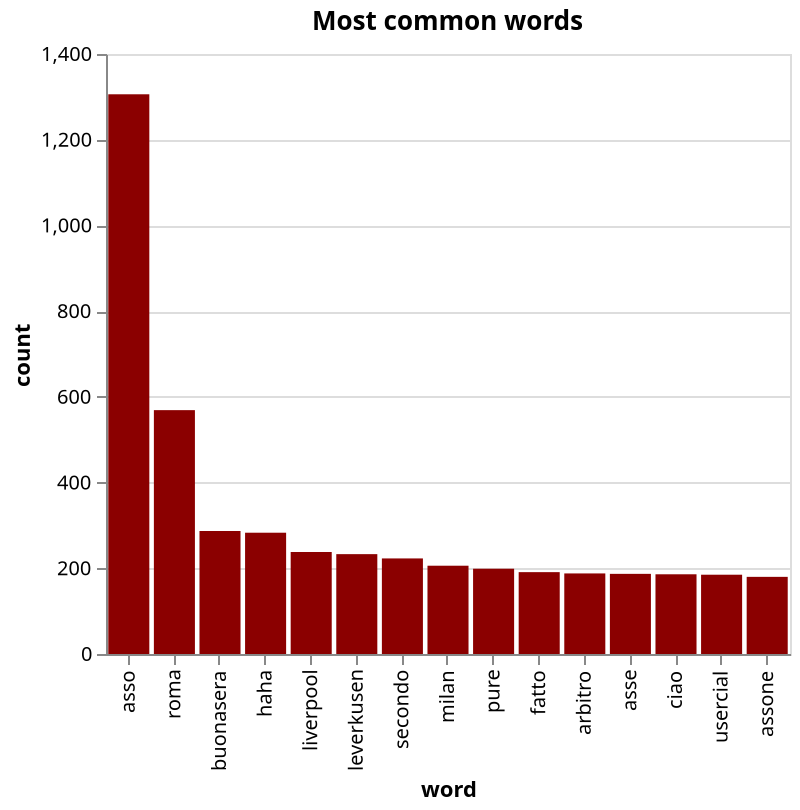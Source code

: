 {
  "config": {"view": {"continuousWidth": 400, "continuousHeight": 300}},
  "data": {"name": "data-3ba0d338c54413642ca2d68fbc92e871"},
  "mark": {"type": "bar", "color": "darkred", "tooltip": true},
  "encoding": {
    "x": {"field": "word", "sort": null, "type": "nominal"},
    "y": {"field": "count", "type": "quantitative"}
  },
  "title": "Most common words",
  "width": "container",
  "$schema": "https://vega.github.io/schema/vega-lite/v4.17.0.json",
  "datasets": {
    "data-3ba0d338c54413642ca2d68fbc92e871": [
      {"word": "asso", "count": 1306},
      {"word": "roma", "count": 569},
      {"word": "buonasera", "count": 287},
      {"word": "haha", "count": 283},
      {"word": "liverpool", "count": 238},
      {"word": "leverkusen", "count": 233},
      {"word": "secondo", "count": 223},
      {"word": "milan", "count": 206},
      {"word": "pure", "count": 199},
      {"word": "fatto", "count": 191},
      {"word": "arbitro", "count": 188},
      {"word": "asse", "count": 187},
      {"word": "ciao", "count": 186},
      {"word": "usercial", "count": 185},
      {"word": "assone", "count": 180}
    ]
  }
}